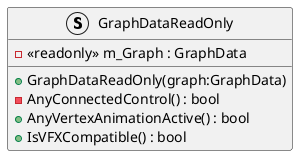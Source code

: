 @startuml
struct GraphDataReadOnly {
    - <<readonly>> m_Graph : GraphData
    + GraphDataReadOnly(graph:GraphData)
    - AnyConnectedControl() : bool
    + AnyVertexAnimationActive() : bool
    + IsVFXCompatible() : bool
}
@enduml

